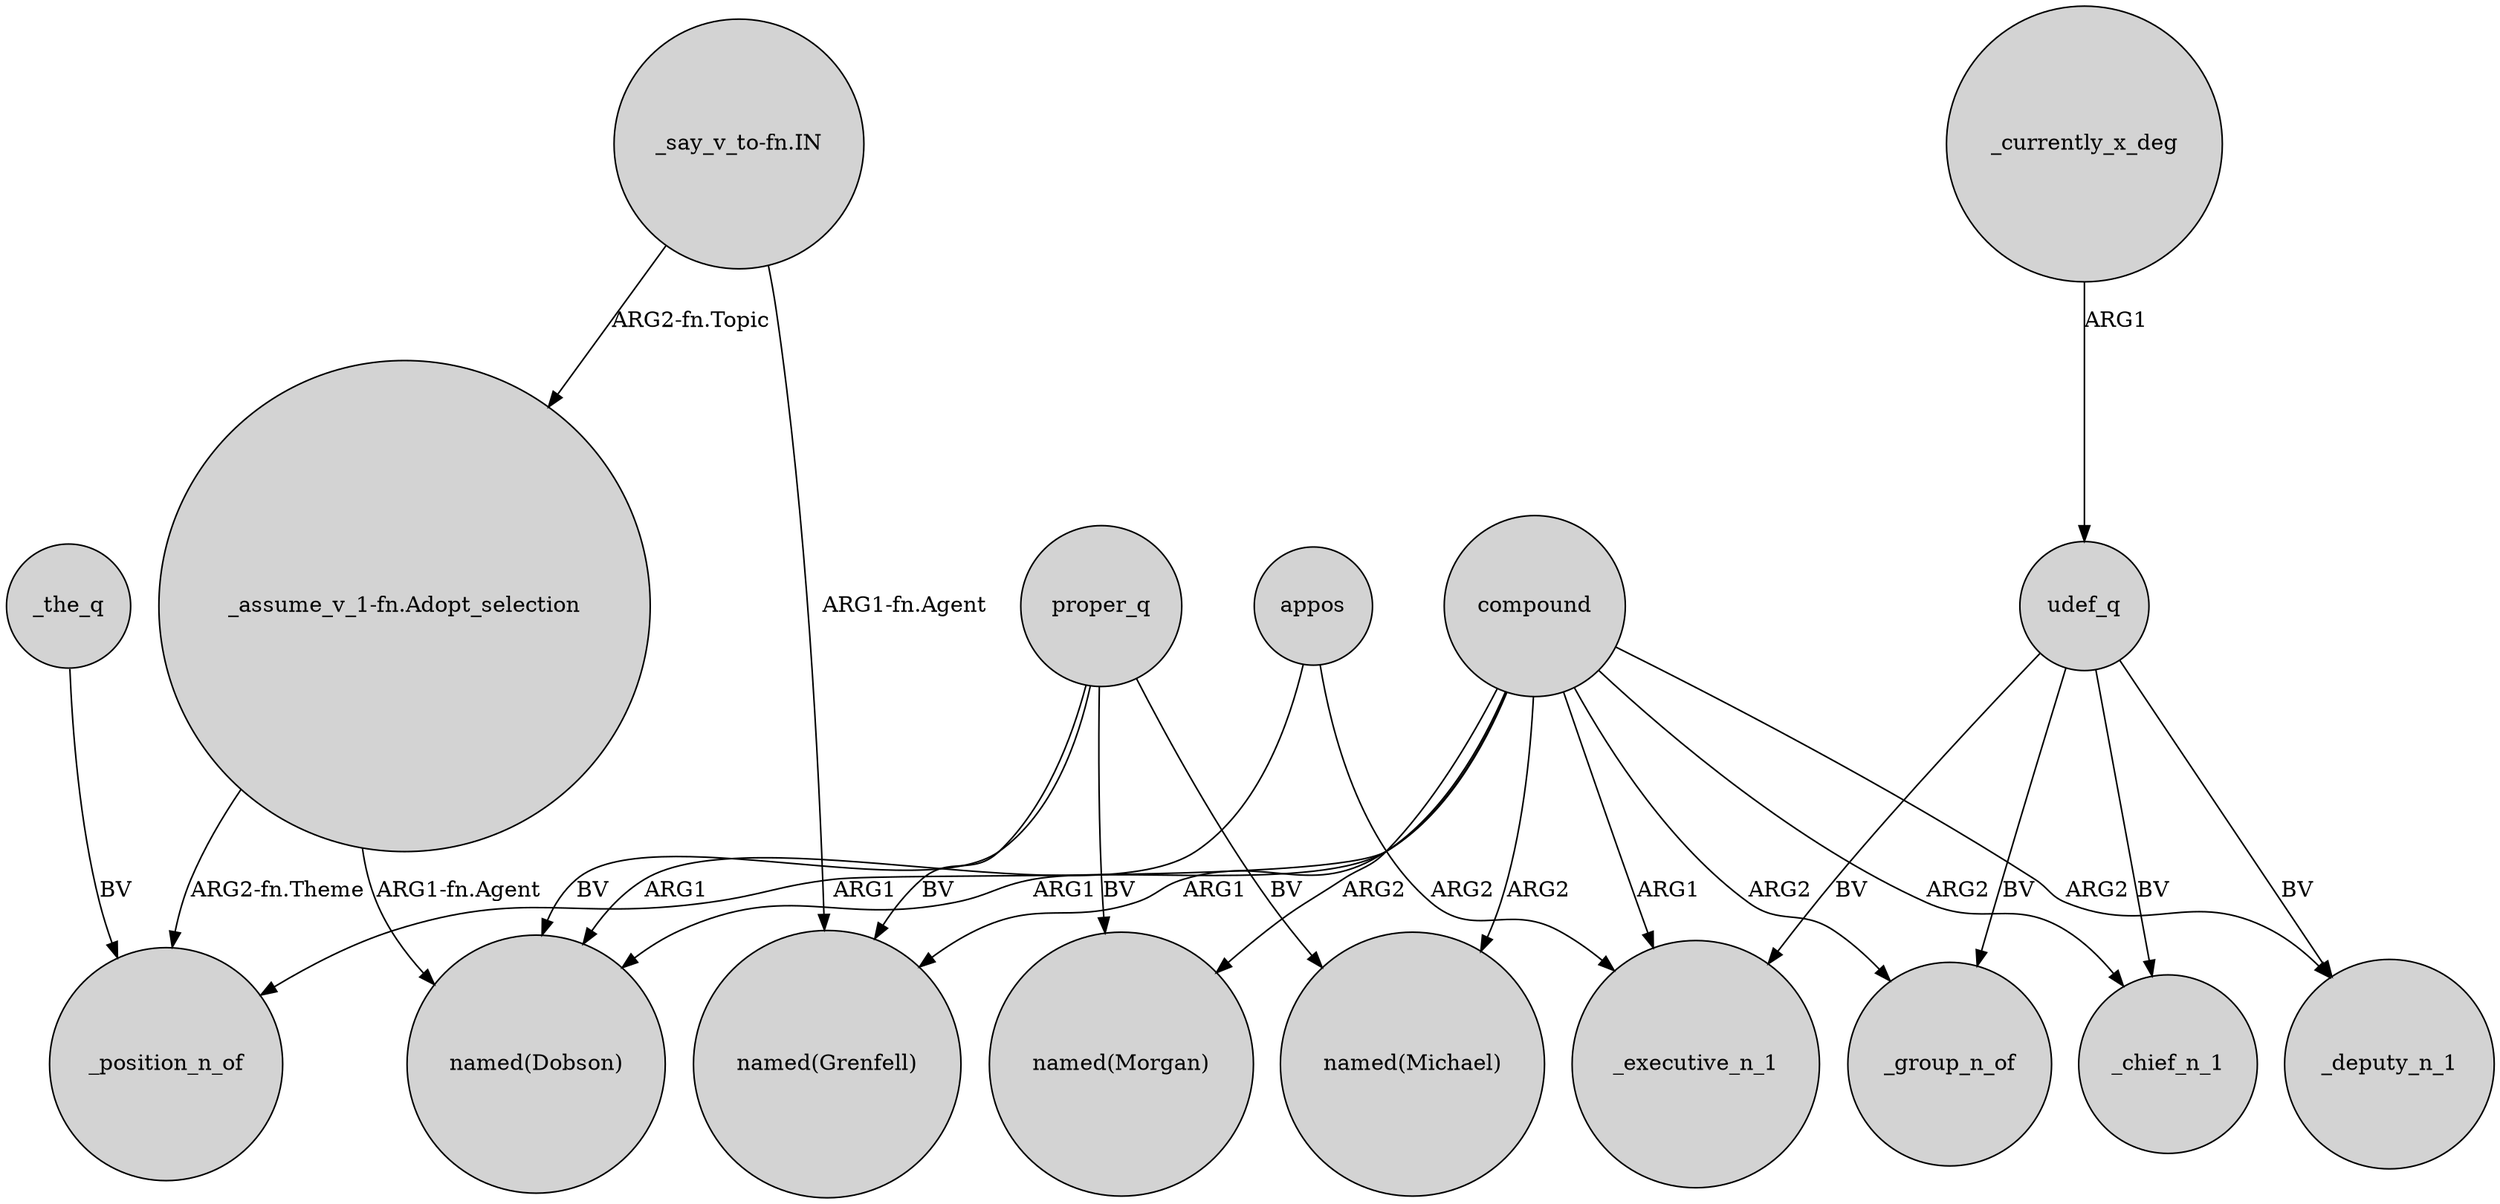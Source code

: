 digraph {
	node [shape=circle style=filled]
	appos -> "named(Dobson)" [label=ARG1]
	udef_q -> _executive_n_1 [label=BV]
	proper_q -> "named(Grenfell)" [label=BV]
	"_say_v_to-fn.IN" -> "named(Grenfell)" [label="ARG1-fn.Agent"]
	compound -> _deputy_n_1 [label=ARG2]
	appos -> _executive_n_1 [label=ARG2]
	proper_q -> "named(Morgan)" [label=BV]
	compound -> _executive_n_1 [label=ARG1]
	_the_q -> _position_n_of [label=BV]
	proper_q -> "named(Michael)" [label=BV]
	compound -> _chief_n_1 [label=ARG2]
	compound -> "named(Morgan)" [label=ARG2]
	udef_q -> _deputy_n_1 [label=BV]
	udef_q -> _chief_n_1 [label=BV]
	proper_q -> "named(Dobson)" [label=BV]
	compound -> _position_n_of [label=ARG1]
	compound -> "named(Grenfell)" [label=ARG1]
	"_say_v_to-fn.IN" -> "_assume_v_1-fn.Adopt_selection" [label="ARG2-fn.Topic"]
	compound -> "named(Dobson)" [label=ARG1]
	"_assume_v_1-fn.Adopt_selection" -> _position_n_of [label="ARG2-fn.Theme"]
	"_assume_v_1-fn.Adopt_selection" -> "named(Dobson)" [label="ARG1-fn.Agent"]
	udef_q -> _group_n_of [label=BV]
	_currently_x_deg -> udef_q [label=ARG1]
	compound -> "named(Michael)" [label=ARG2]
	compound -> _group_n_of [label=ARG2]
}
